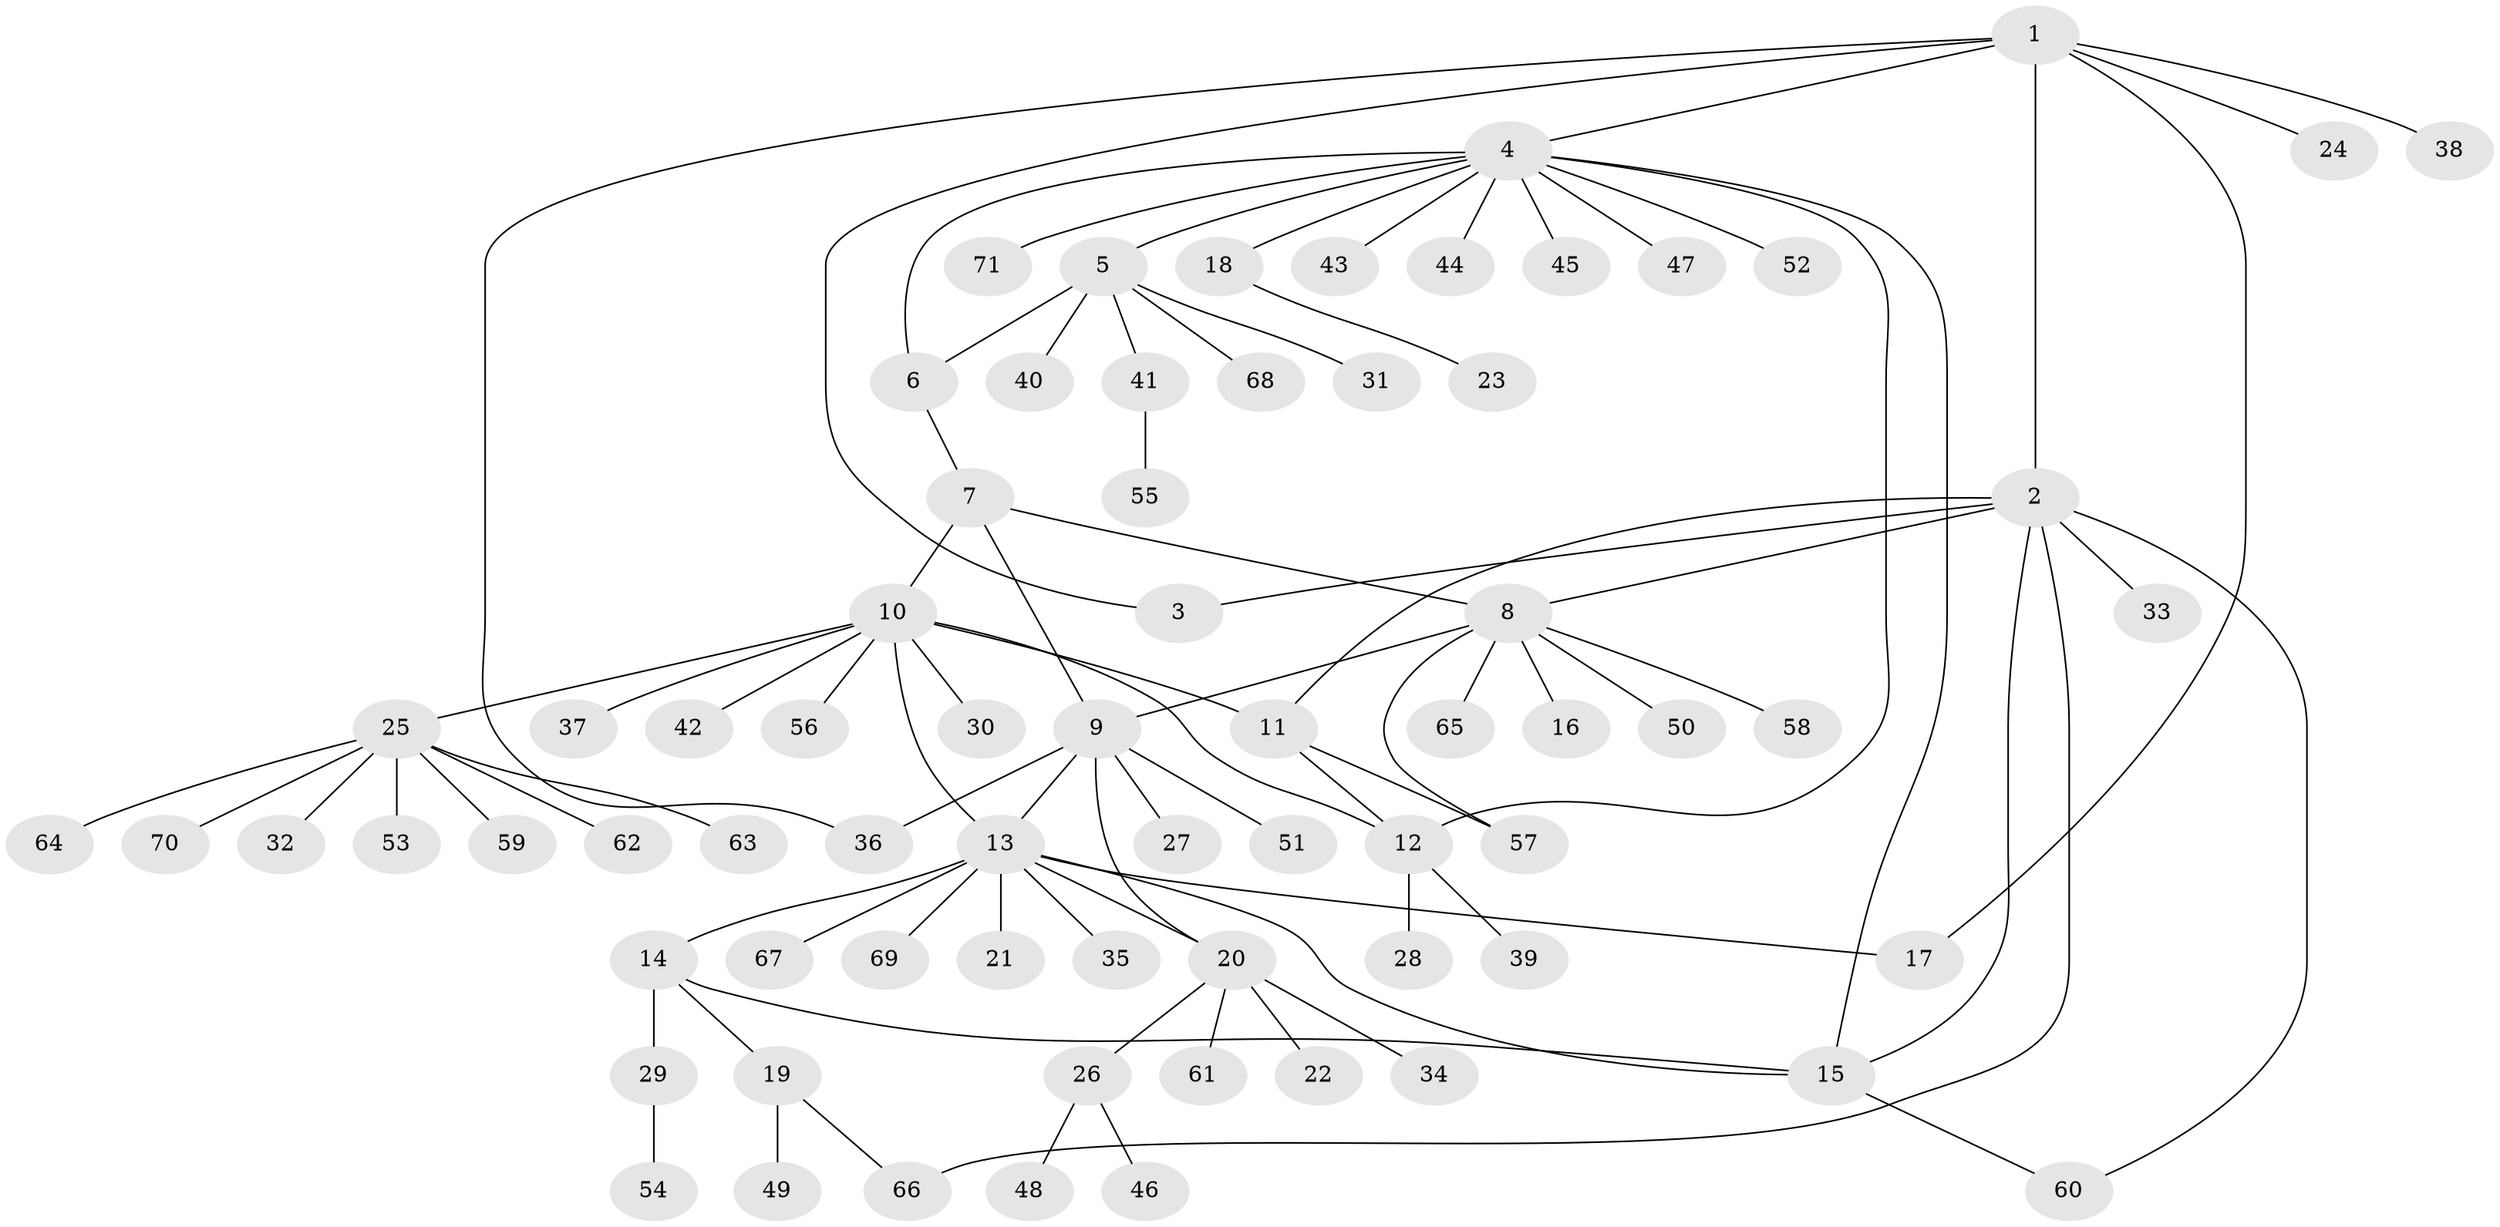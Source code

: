 // coarse degree distribution, {2: 0.08333333333333333, 4: 0.1388888888888889, 3: 0.027777777777777776, 5: 0.08333333333333333, 1: 0.5277777777777778, 7: 0.027777777777777776, 6: 0.08333333333333333, 10: 0.027777777777777776}
// Generated by graph-tools (version 1.1) at 2025/37/03/04/25 23:37:45]
// undirected, 71 vertices, 87 edges
graph export_dot {
  node [color=gray90,style=filled];
  1;
  2;
  3;
  4;
  5;
  6;
  7;
  8;
  9;
  10;
  11;
  12;
  13;
  14;
  15;
  16;
  17;
  18;
  19;
  20;
  21;
  22;
  23;
  24;
  25;
  26;
  27;
  28;
  29;
  30;
  31;
  32;
  33;
  34;
  35;
  36;
  37;
  38;
  39;
  40;
  41;
  42;
  43;
  44;
  45;
  46;
  47;
  48;
  49;
  50;
  51;
  52;
  53;
  54;
  55;
  56;
  57;
  58;
  59;
  60;
  61;
  62;
  63;
  64;
  65;
  66;
  67;
  68;
  69;
  70;
  71;
  1 -- 2;
  1 -- 3;
  1 -- 4;
  1 -- 17;
  1 -- 24;
  1 -- 36;
  1 -- 38;
  2 -- 3;
  2 -- 8;
  2 -- 11;
  2 -- 15;
  2 -- 33;
  2 -- 60;
  2 -- 66;
  4 -- 5;
  4 -- 6;
  4 -- 12;
  4 -- 15;
  4 -- 18;
  4 -- 43;
  4 -- 44;
  4 -- 45;
  4 -- 47;
  4 -- 52;
  4 -- 71;
  5 -- 6;
  5 -- 31;
  5 -- 40;
  5 -- 41;
  5 -- 68;
  6 -- 7;
  7 -- 8;
  7 -- 9;
  7 -- 10;
  8 -- 9;
  8 -- 16;
  8 -- 50;
  8 -- 57;
  8 -- 58;
  8 -- 65;
  9 -- 13;
  9 -- 20;
  9 -- 27;
  9 -- 36;
  9 -- 51;
  10 -- 11;
  10 -- 12;
  10 -- 13;
  10 -- 25;
  10 -- 30;
  10 -- 37;
  10 -- 42;
  10 -- 56;
  11 -- 12;
  11 -- 57;
  12 -- 28;
  12 -- 39;
  13 -- 14;
  13 -- 15;
  13 -- 17;
  13 -- 20;
  13 -- 21;
  13 -- 35;
  13 -- 67;
  13 -- 69;
  14 -- 15;
  14 -- 19;
  14 -- 29;
  15 -- 60;
  18 -- 23;
  19 -- 49;
  19 -- 66;
  20 -- 22;
  20 -- 26;
  20 -- 34;
  20 -- 61;
  25 -- 32;
  25 -- 53;
  25 -- 59;
  25 -- 62;
  25 -- 63;
  25 -- 64;
  25 -- 70;
  26 -- 46;
  26 -- 48;
  29 -- 54;
  41 -- 55;
}
